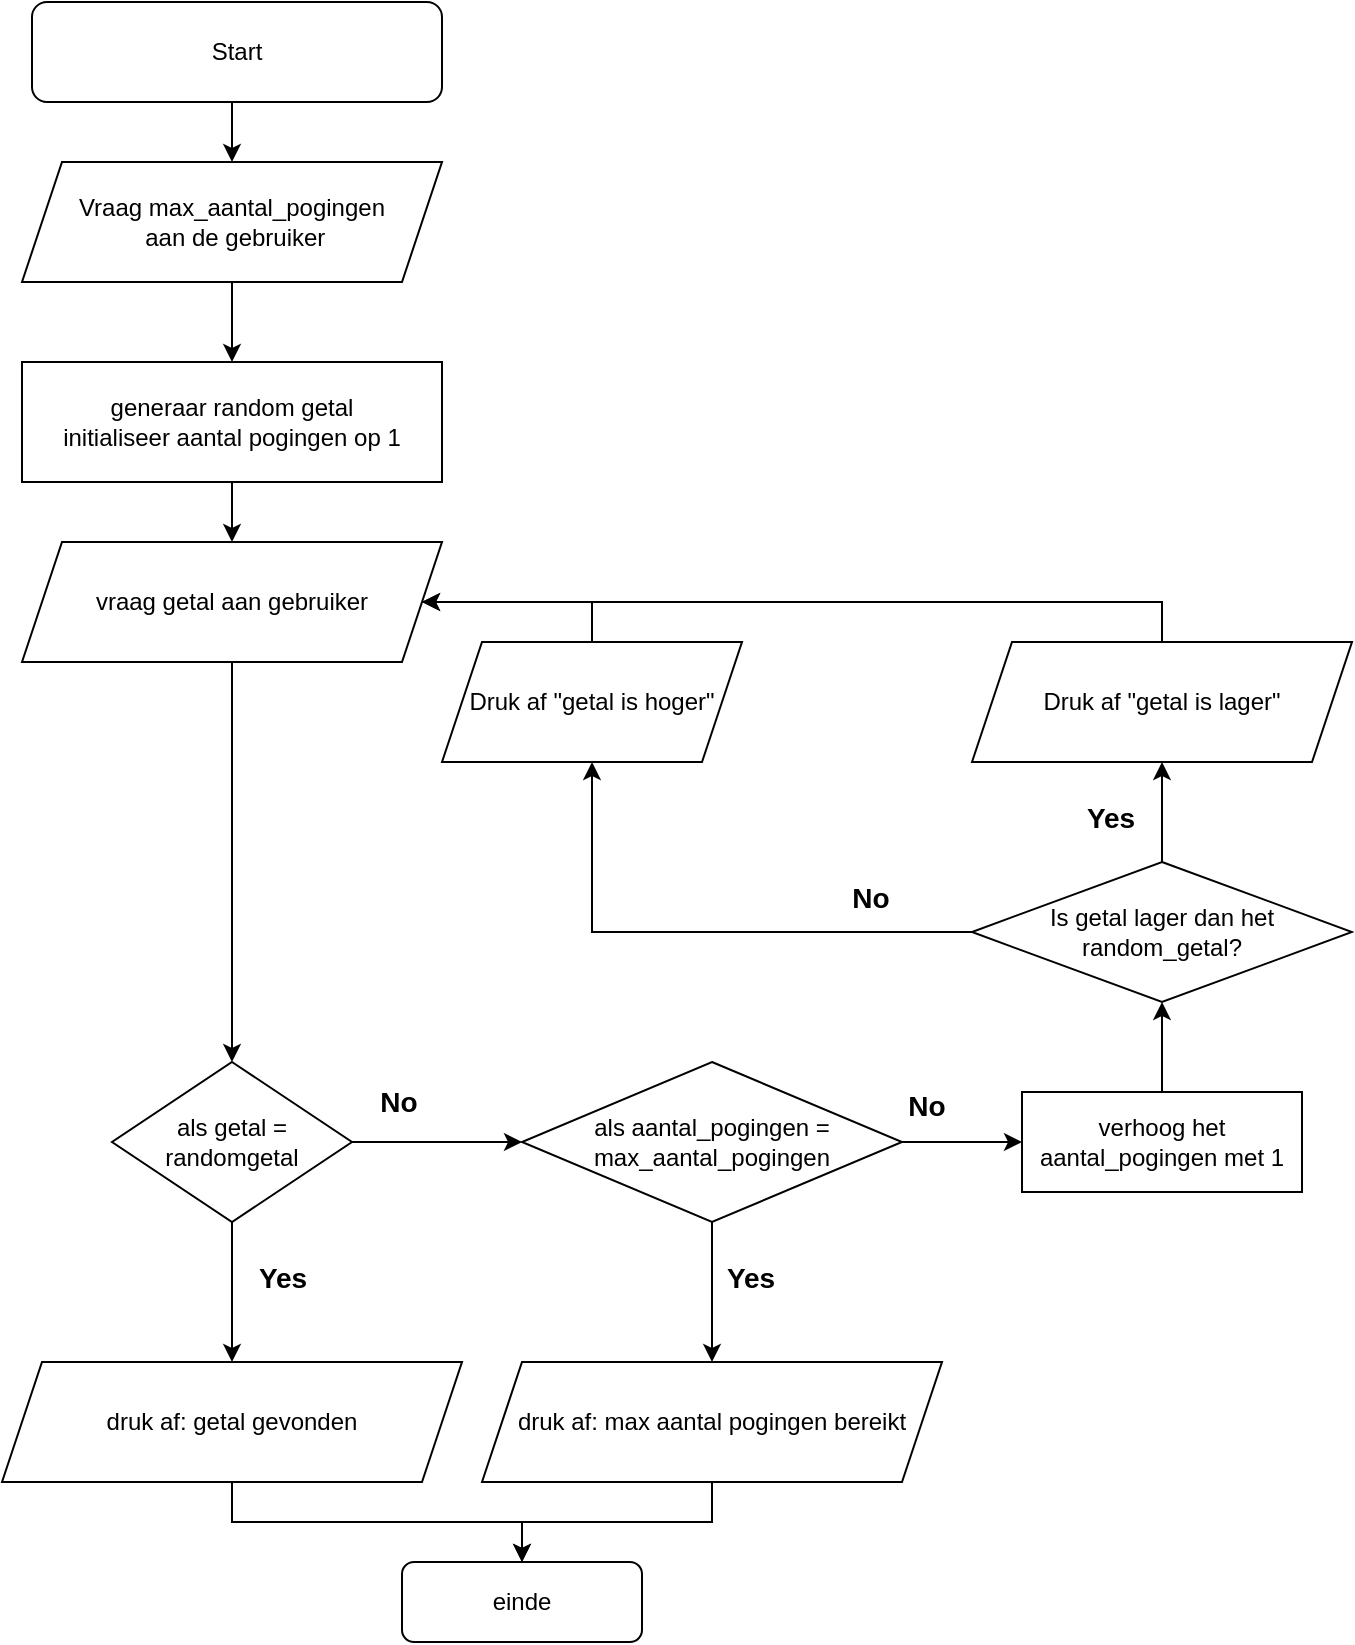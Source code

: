 <mxfile version="24.8.6">
  <diagram name="Page-1" id="eVvW2JaD4IPm_MehrP5j">
    <mxGraphModel dx="1340" dy="1945" grid="1" gridSize="10" guides="1" tooltips="1" connect="1" arrows="1" fold="1" page="1" pageScale="1" pageWidth="850" pageHeight="1100" math="0" shadow="0">
      <root>
        <mxCell id="0" />
        <mxCell id="1" parent="0" />
        <mxCell id="UcOkbDM3o_6liZAEe9FU-47" style="edgeStyle=orthogonalEdgeStyle;rounded=0;orthogonalLoop=1;jettySize=auto;html=1;exitX=0.5;exitY=1;exitDx=0;exitDy=0;entryX=0.5;entryY=0;entryDx=0;entryDy=0;" edge="1" parent="1" source="UcOkbDM3o_6liZAEe9FU-2" target="UcOkbDM3o_6liZAEe9FU-5">
          <mxGeometry relative="1" as="geometry" />
        </mxCell>
        <mxCell id="UcOkbDM3o_6liZAEe9FU-2" value="Start" style="rounded=1;whiteSpace=wrap;html=1;" vertex="1" parent="1">
          <mxGeometry x="135" y="-820" width="205" height="50" as="geometry" />
        </mxCell>
        <mxCell id="UcOkbDM3o_6liZAEe9FU-46" style="edgeStyle=orthogonalEdgeStyle;rounded=0;orthogonalLoop=1;jettySize=auto;html=1;exitX=0.5;exitY=1;exitDx=0;exitDy=0;entryX=0.5;entryY=0;entryDx=0;entryDy=0;" edge="1" parent="1" source="UcOkbDM3o_6liZAEe9FU-4" target="UcOkbDM3o_6liZAEe9FU-12">
          <mxGeometry relative="1" as="geometry" />
        </mxCell>
        <mxCell id="UcOkbDM3o_6liZAEe9FU-4" value="generaar random getal&lt;div&gt;initialiseer aantal pogingen op 1&lt;/div&gt;" style="rounded=0;whiteSpace=wrap;html=1;" vertex="1" parent="1">
          <mxGeometry x="130" y="-640" width="210" height="60" as="geometry" />
        </mxCell>
        <mxCell id="UcOkbDM3o_6liZAEe9FU-45" style="edgeStyle=orthogonalEdgeStyle;rounded=0;orthogonalLoop=1;jettySize=auto;html=1;exitX=0.5;exitY=1;exitDx=0;exitDy=0;entryX=0.5;entryY=0;entryDx=0;entryDy=0;" edge="1" parent="1" source="UcOkbDM3o_6liZAEe9FU-5" target="UcOkbDM3o_6liZAEe9FU-4">
          <mxGeometry relative="1" as="geometry" />
        </mxCell>
        <mxCell id="UcOkbDM3o_6liZAEe9FU-5" value="Vraag max_aantal_pogingen&lt;div&gt;&amp;nbsp;aan de gebruiker&lt;/div&gt;" style="shape=parallelogram;perimeter=parallelogramPerimeter;whiteSpace=wrap;html=1;fixedSize=1;" vertex="1" parent="1">
          <mxGeometry x="130" y="-740" width="210" height="60" as="geometry" />
        </mxCell>
        <mxCell id="UcOkbDM3o_6liZAEe9FU-7" value="" style="edgeStyle=orthogonalEdgeStyle;rounded=0;orthogonalLoop=1;jettySize=auto;html=1;" edge="1" parent="1" source="UcOkbDM3o_6liZAEe9FU-8" target="UcOkbDM3o_6liZAEe9FU-10">
          <mxGeometry relative="1" as="geometry" />
        </mxCell>
        <mxCell id="UcOkbDM3o_6liZAEe9FU-36" value="Yes" style="edgeLabel;html=1;align=center;verticalAlign=middle;resizable=0;points=[];fontStyle=1;fontSize=14;" vertex="1" connectable="0" parent="UcOkbDM3o_6liZAEe9FU-7">
          <mxGeometry x="-0.22" y="1" relative="1" as="geometry">
            <mxPoint x="24" as="offset" />
          </mxGeometry>
        </mxCell>
        <mxCell id="UcOkbDM3o_6liZAEe9FU-57" style="edgeStyle=orthogonalEdgeStyle;rounded=0;orthogonalLoop=1;jettySize=auto;html=1;exitX=1;exitY=0.5;exitDx=0;exitDy=0;entryX=0;entryY=0.5;entryDx=0;entryDy=0;" edge="1" parent="1" source="UcOkbDM3o_6liZAEe9FU-8" target="UcOkbDM3o_6liZAEe9FU-25">
          <mxGeometry relative="1" as="geometry" />
        </mxCell>
        <mxCell id="UcOkbDM3o_6liZAEe9FU-8" value="als getal = randomgetal" style="rhombus;whiteSpace=wrap;html=1;" vertex="1" parent="1">
          <mxGeometry x="175" y="-290" width="120" height="80" as="geometry" />
        </mxCell>
        <mxCell id="UcOkbDM3o_6liZAEe9FU-9" value="" style="edgeStyle=orthogonalEdgeStyle;rounded=0;orthogonalLoop=1;jettySize=auto;html=1;" edge="1" parent="1" source="UcOkbDM3o_6liZAEe9FU-10" target="UcOkbDM3o_6liZAEe9FU-11">
          <mxGeometry relative="1" as="geometry" />
        </mxCell>
        <mxCell id="UcOkbDM3o_6liZAEe9FU-10" value="druk af: getal gevonden" style="shape=parallelogram;perimeter=parallelogramPerimeter;whiteSpace=wrap;html=1;fixedSize=1;" vertex="1" parent="1">
          <mxGeometry x="120" y="-140" width="230" height="60" as="geometry" />
        </mxCell>
        <mxCell id="UcOkbDM3o_6liZAEe9FU-11" value="einde" style="rounded=1;whiteSpace=wrap;html=1;" vertex="1" parent="1">
          <mxGeometry x="320" y="-40" width="120" height="40" as="geometry" />
        </mxCell>
        <mxCell id="UcOkbDM3o_6liZAEe9FU-22" style="edgeStyle=orthogonalEdgeStyle;rounded=0;orthogonalLoop=1;jettySize=auto;html=1;entryX=0.5;entryY=0;entryDx=0;entryDy=0;" edge="1" parent="1" source="UcOkbDM3o_6liZAEe9FU-12" target="UcOkbDM3o_6liZAEe9FU-8">
          <mxGeometry relative="1" as="geometry" />
        </mxCell>
        <mxCell id="UcOkbDM3o_6liZAEe9FU-12" value="vraag getal aan gebruiker" style="shape=parallelogram;perimeter=parallelogramPerimeter;whiteSpace=wrap;html=1;fixedSize=1;" vertex="1" parent="1">
          <mxGeometry x="130" y="-550" width="210" height="60" as="geometry" />
        </mxCell>
        <mxCell id="UcOkbDM3o_6liZAEe9FU-51" style="edgeStyle=orthogonalEdgeStyle;rounded=0;orthogonalLoop=1;jettySize=auto;html=1;exitX=0;exitY=0.5;exitDx=0;exitDy=0;entryX=0.5;entryY=1;entryDx=0;entryDy=0;" edge="1" parent="1" source="UcOkbDM3o_6liZAEe9FU-14" target="UcOkbDM3o_6liZAEe9FU-16">
          <mxGeometry relative="1" as="geometry" />
        </mxCell>
        <mxCell id="UcOkbDM3o_6liZAEe9FU-53" style="edgeStyle=orthogonalEdgeStyle;rounded=0;orthogonalLoop=1;jettySize=auto;html=1;exitX=0.5;exitY=0;exitDx=0;exitDy=0;entryX=0.5;entryY=1;entryDx=0;entryDy=0;" edge="1" parent="1" source="UcOkbDM3o_6liZAEe9FU-14" target="UcOkbDM3o_6liZAEe9FU-15">
          <mxGeometry relative="1" as="geometry">
            <Array as="points">
              <mxPoint x="700" y="-400" />
              <mxPoint x="700" y="-400" />
            </Array>
          </mxGeometry>
        </mxCell>
        <mxCell id="UcOkbDM3o_6liZAEe9FU-14" value="Is getal lager dan het random_getal?" style="rhombus;whiteSpace=wrap;html=1;" vertex="1" parent="1">
          <mxGeometry x="605" y="-390" width="190" height="70" as="geometry" />
        </mxCell>
        <mxCell id="UcOkbDM3o_6liZAEe9FU-58" style="edgeStyle=orthogonalEdgeStyle;rounded=0;orthogonalLoop=1;jettySize=auto;html=1;exitX=0.5;exitY=0;exitDx=0;exitDy=0;entryX=1;entryY=0.5;entryDx=0;entryDy=0;" edge="1" parent="1" source="UcOkbDM3o_6liZAEe9FU-15" target="UcOkbDM3o_6liZAEe9FU-12">
          <mxGeometry relative="1" as="geometry" />
        </mxCell>
        <mxCell id="UcOkbDM3o_6liZAEe9FU-15" value="Druk af &quot;getal is lager&quot;" style="shape=parallelogram;perimeter=parallelogramPerimeter;whiteSpace=wrap;html=1;fixedSize=1;" vertex="1" parent="1">
          <mxGeometry x="605" y="-500" width="190" height="60" as="geometry" />
        </mxCell>
        <mxCell id="UcOkbDM3o_6liZAEe9FU-33" style="edgeStyle=orthogonalEdgeStyle;rounded=0;orthogonalLoop=1;jettySize=auto;html=1;exitX=0.5;exitY=0;exitDx=0;exitDy=0;entryX=1;entryY=0.5;entryDx=0;entryDy=0;" edge="1" parent="1" source="UcOkbDM3o_6liZAEe9FU-16" target="UcOkbDM3o_6liZAEe9FU-12">
          <mxGeometry relative="1" as="geometry">
            <Array as="points">
              <mxPoint x="415" y="-520" />
            </Array>
          </mxGeometry>
        </mxCell>
        <mxCell id="UcOkbDM3o_6liZAEe9FU-16" value="Druk af &quot;getal is hoger&quot;" style="shape=parallelogram;perimeter=parallelogramPerimeter;whiteSpace=wrap;html=1;fixedSize=1;" vertex="1" parent="1">
          <mxGeometry x="340" y="-500" width="150" height="60" as="geometry" />
        </mxCell>
        <mxCell id="UcOkbDM3o_6liZAEe9FU-38" style="edgeStyle=orthogonalEdgeStyle;rounded=0;orthogonalLoop=1;jettySize=auto;html=1;exitX=0.5;exitY=1;exitDx=0;exitDy=0;entryX=0.5;entryY=0;entryDx=0;entryDy=0;" edge="1" parent="1" source="UcOkbDM3o_6liZAEe9FU-25" target="UcOkbDM3o_6liZAEe9FU-27">
          <mxGeometry relative="1" as="geometry" />
        </mxCell>
        <mxCell id="UcOkbDM3o_6liZAEe9FU-59" style="edgeStyle=orthogonalEdgeStyle;rounded=0;orthogonalLoop=1;jettySize=auto;html=1;exitX=1;exitY=0.5;exitDx=0;exitDy=0;entryX=0;entryY=0.5;entryDx=0;entryDy=0;" edge="1" parent="1" source="UcOkbDM3o_6liZAEe9FU-25" target="UcOkbDM3o_6liZAEe9FU-48">
          <mxGeometry relative="1" as="geometry" />
        </mxCell>
        <mxCell id="UcOkbDM3o_6liZAEe9FU-25" value="als aantal_pogingen = max_aantal_pogingen" style="rhombus;whiteSpace=wrap;html=1;" vertex="1" parent="1">
          <mxGeometry x="380" y="-290" width="190" height="80" as="geometry" />
        </mxCell>
        <mxCell id="UcOkbDM3o_6liZAEe9FU-39" style="edgeStyle=orthogonalEdgeStyle;rounded=0;orthogonalLoop=1;jettySize=auto;html=1;exitX=0.5;exitY=1;exitDx=0;exitDy=0;entryX=0.5;entryY=0;entryDx=0;entryDy=0;" edge="1" parent="1" source="UcOkbDM3o_6liZAEe9FU-27" target="UcOkbDM3o_6liZAEe9FU-11">
          <mxGeometry relative="1" as="geometry" />
        </mxCell>
        <mxCell id="UcOkbDM3o_6liZAEe9FU-27" value="druk af: max aantal pogingen bereikt" style="shape=parallelogram;perimeter=parallelogramPerimeter;whiteSpace=wrap;html=1;fixedSize=1;" vertex="1" parent="1">
          <mxGeometry x="360" y="-140" width="230" height="60" as="geometry" />
        </mxCell>
        <mxCell id="UcOkbDM3o_6liZAEe9FU-37" value="Yes" style="edgeLabel;html=1;align=center;verticalAlign=middle;resizable=0;points=[];fontStyle=1;fontSize=14;" vertex="1" connectable="0" parent="1">
          <mxGeometry x="490" y="-180" as="geometry">
            <mxPoint x="4" y="-2" as="offset" />
          </mxGeometry>
        </mxCell>
        <mxCell id="UcOkbDM3o_6liZAEe9FU-40" value="Yes" style="edgeLabel;html=1;align=center;verticalAlign=middle;resizable=0;points=[];fontStyle=1;fontSize=14;" vertex="1" connectable="0" parent="1">
          <mxGeometry x="670" y="-410" as="geometry">
            <mxPoint x="4" y="-2" as="offset" />
          </mxGeometry>
        </mxCell>
        <mxCell id="UcOkbDM3o_6liZAEe9FU-41" value="No" style="edgeLabel;html=1;align=center;verticalAlign=middle;resizable=0;points=[];fontStyle=1;fontSize=14;" vertex="1" connectable="0" parent="1">
          <mxGeometry x="580" y="-260" as="geometry">
            <mxPoint x="2" y="-8" as="offset" />
          </mxGeometry>
        </mxCell>
        <mxCell id="UcOkbDM3o_6liZAEe9FU-42" value="No" style="edgeLabel;html=1;align=center;verticalAlign=middle;resizable=0;points=[];fontStyle=1;fontSize=14;" vertex="1" connectable="0" parent="1">
          <mxGeometry x="460" y="-240" as="geometry">
            <mxPoint x="94" y="-132" as="offset" />
          </mxGeometry>
        </mxCell>
        <mxCell id="UcOkbDM3o_6liZAEe9FU-56" style="edgeStyle=orthogonalEdgeStyle;rounded=0;orthogonalLoop=1;jettySize=auto;html=1;exitX=0.5;exitY=0;exitDx=0;exitDy=0;entryX=0.5;entryY=1;entryDx=0;entryDy=0;" edge="1" parent="1" source="UcOkbDM3o_6liZAEe9FU-48" target="UcOkbDM3o_6liZAEe9FU-14">
          <mxGeometry relative="1" as="geometry" />
        </mxCell>
        <mxCell id="UcOkbDM3o_6liZAEe9FU-48" value="verhoog het aantal_pogingen met 1" style="rounded=0;whiteSpace=wrap;html=1;" vertex="1" parent="1">
          <mxGeometry x="630" y="-275" width="140" height="50" as="geometry" />
        </mxCell>
        <mxCell id="UcOkbDM3o_6liZAEe9FU-60" value="No" style="edgeLabel;html=1;align=center;verticalAlign=middle;resizable=0;points=[];fontStyle=1;fontSize=14;" vertex="1" connectable="0" parent="1">
          <mxGeometry x="590" y="-250" as="geometry">
            <mxPoint x="-272" y="-20" as="offset" />
          </mxGeometry>
        </mxCell>
      </root>
    </mxGraphModel>
  </diagram>
</mxfile>
